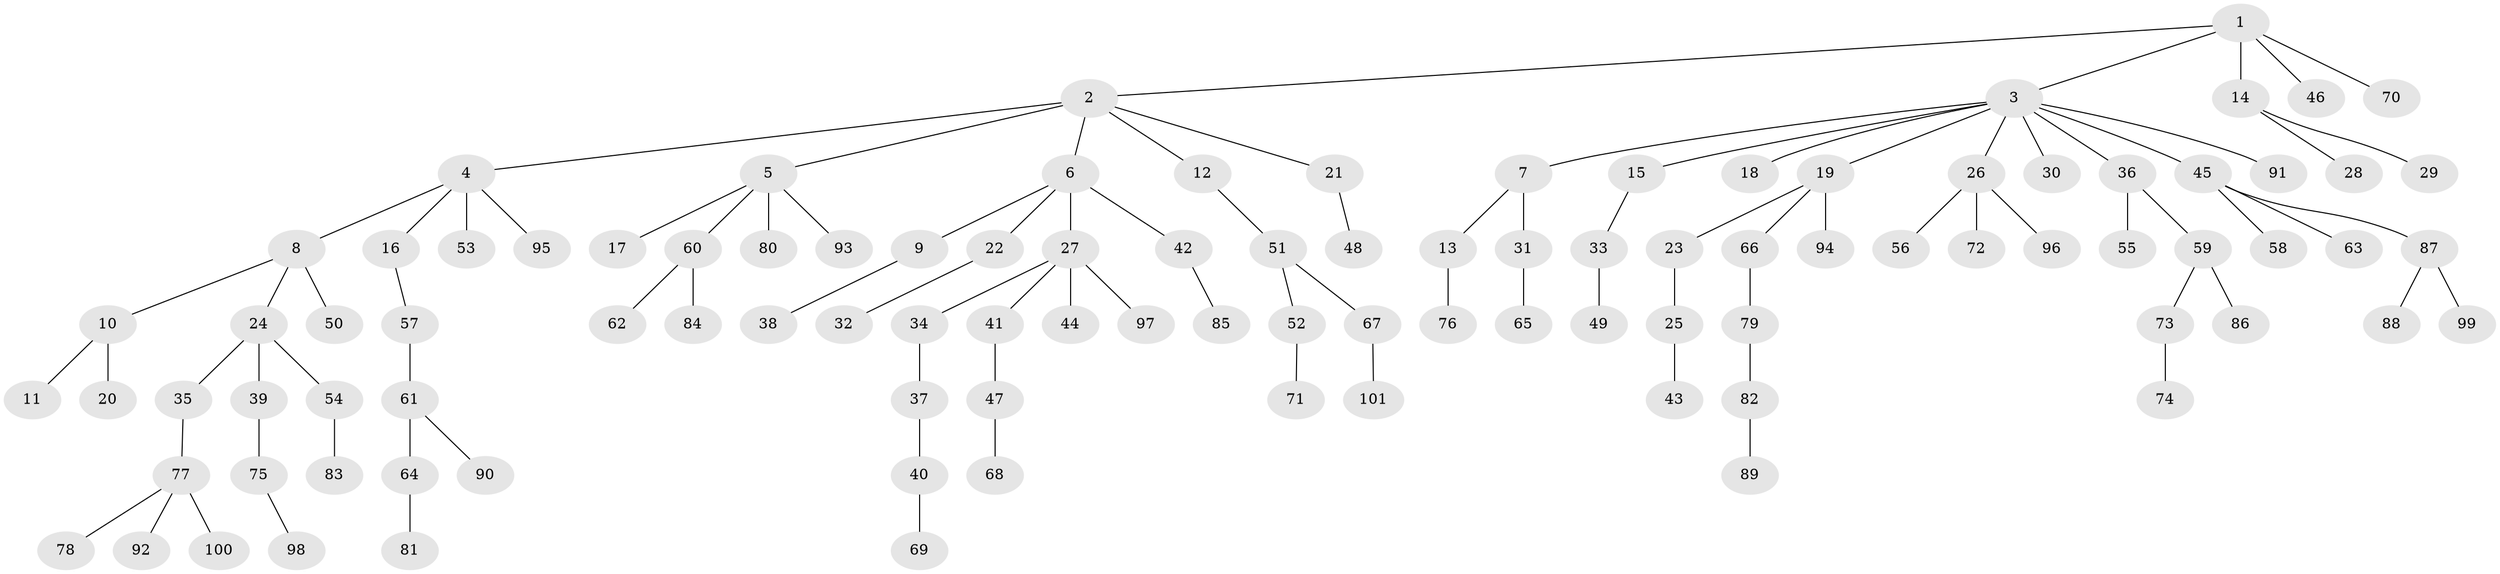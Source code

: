// coarse degree distribution, {4: 0.1, 6: 0.014285714285714285, 9: 0.014285714285714285, 5: 0.04285714285714286, 3: 0.05714285714285714, 1: 0.5714285714285714, 2: 0.2}
// Generated by graph-tools (version 1.1) at 2025/52/02/27/25 19:52:12]
// undirected, 101 vertices, 100 edges
graph export_dot {
graph [start="1"]
  node [color=gray90,style=filled];
  1;
  2;
  3;
  4;
  5;
  6;
  7;
  8;
  9;
  10;
  11;
  12;
  13;
  14;
  15;
  16;
  17;
  18;
  19;
  20;
  21;
  22;
  23;
  24;
  25;
  26;
  27;
  28;
  29;
  30;
  31;
  32;
  33;
  34;
  35;
  36;
  37;
  38;
  39;
  40;
  41;
  42;
  43;
  44;
  45;
  46;
  47;
  48;
  49;
  50;
  51;
  52;
  53;
  54;
  55;
  56;
  57;
  58;
  59;
  60;
  61;
  62;
  63;
  64;
  65;
  66;
  67;
  68;
  69;
  70;
  71;
  72;
  73;
  74;
  75;
  76;
  77;
  78;
  79;
  80;
  81;
  82;
  83;
  84;
  85;
  86;
  87;
  88;
  89;
  90;
  91;
  92;
  93;
  94;
  95;
  96;
  97;
  98;
  99;
  100;
  101;
  1 -- 2;
  1 -- 3;
  1 -- 14;
  1 -- 46;
  1 -- 70;
  2 -- 4;
  2 -- 5;
  2 -- 6;
  2 -- 12;
  2 -- 21;
  3 -- 7;
  3 -- 15;
  3 -- 18;
  3 -- 19;
  3 -- 26;
  3 -- 30;
  3 -- 36;
  3 -- 45;
  3 -- 91;
  4 -- 8;
  4 -- 16;
  4 -- 53;
  4 -- 95;
  5 -- 17;
  5 -- 60;
  5 -- 80;
  5 -- 93;
  6 -- 9;
  6 -- 22;
  6 -- 27;
  6 -- 42;
  7 -- 13;
  7 -- 31;
  8 -- 10;
  8 -- 24;
  8 -- 50;
  9 -- 38;
  10 -- 11;
  10 -- 20;
  12 -- 51;
  13 -- 76;
  14 -- 28;
  14 -- 29;
  15 -- 33;
  16 -- 57;
  19 -- 23;
  19 -- 66;
  19 -- 94;
  21 -- 48;
  22 -- 32;
  23 -- 25;
  24 -- 35;
  24 -- 39;
  24 -- 54;
  25 -- 43;
  26 -- 56;
  26 -- 72;
  26 -- 96;
  27 -- 34;
  27 -- 41;
  27 -- 44;
  27 -- 97;
  31 -- 65;
  33 -- 49;
  34 -- 37;
  35 -- 77;
  36 -- 55;
  36 -- 59;
  37 -- 40;
  39 -- 75;
  40 -- 69;
  41 -- 47;
  42 -- 85;
  45 -- 58;
  45 -- 63;
  45 -- 87;
  47 -- 68;
  51 -- 52;
  51 -- 67;
  52 -- 71;
  54 -- 83;
  57 -- 61;
  59 -- 73;
  59 -- 86;
  60 -- 62;
  60 -- 84;
  61 -- 64;
  61 -- 90;
  64 -- 81;
  66 -- 79;
  67 -- 101;
  73 -- 74;
  75 -- 98;
  77 -- 78;
  77 -- 92;
  77 -- 100;
  79 -- 82;
  82 -- 89;
  87 -- 88;
  87 -- 99;
}

